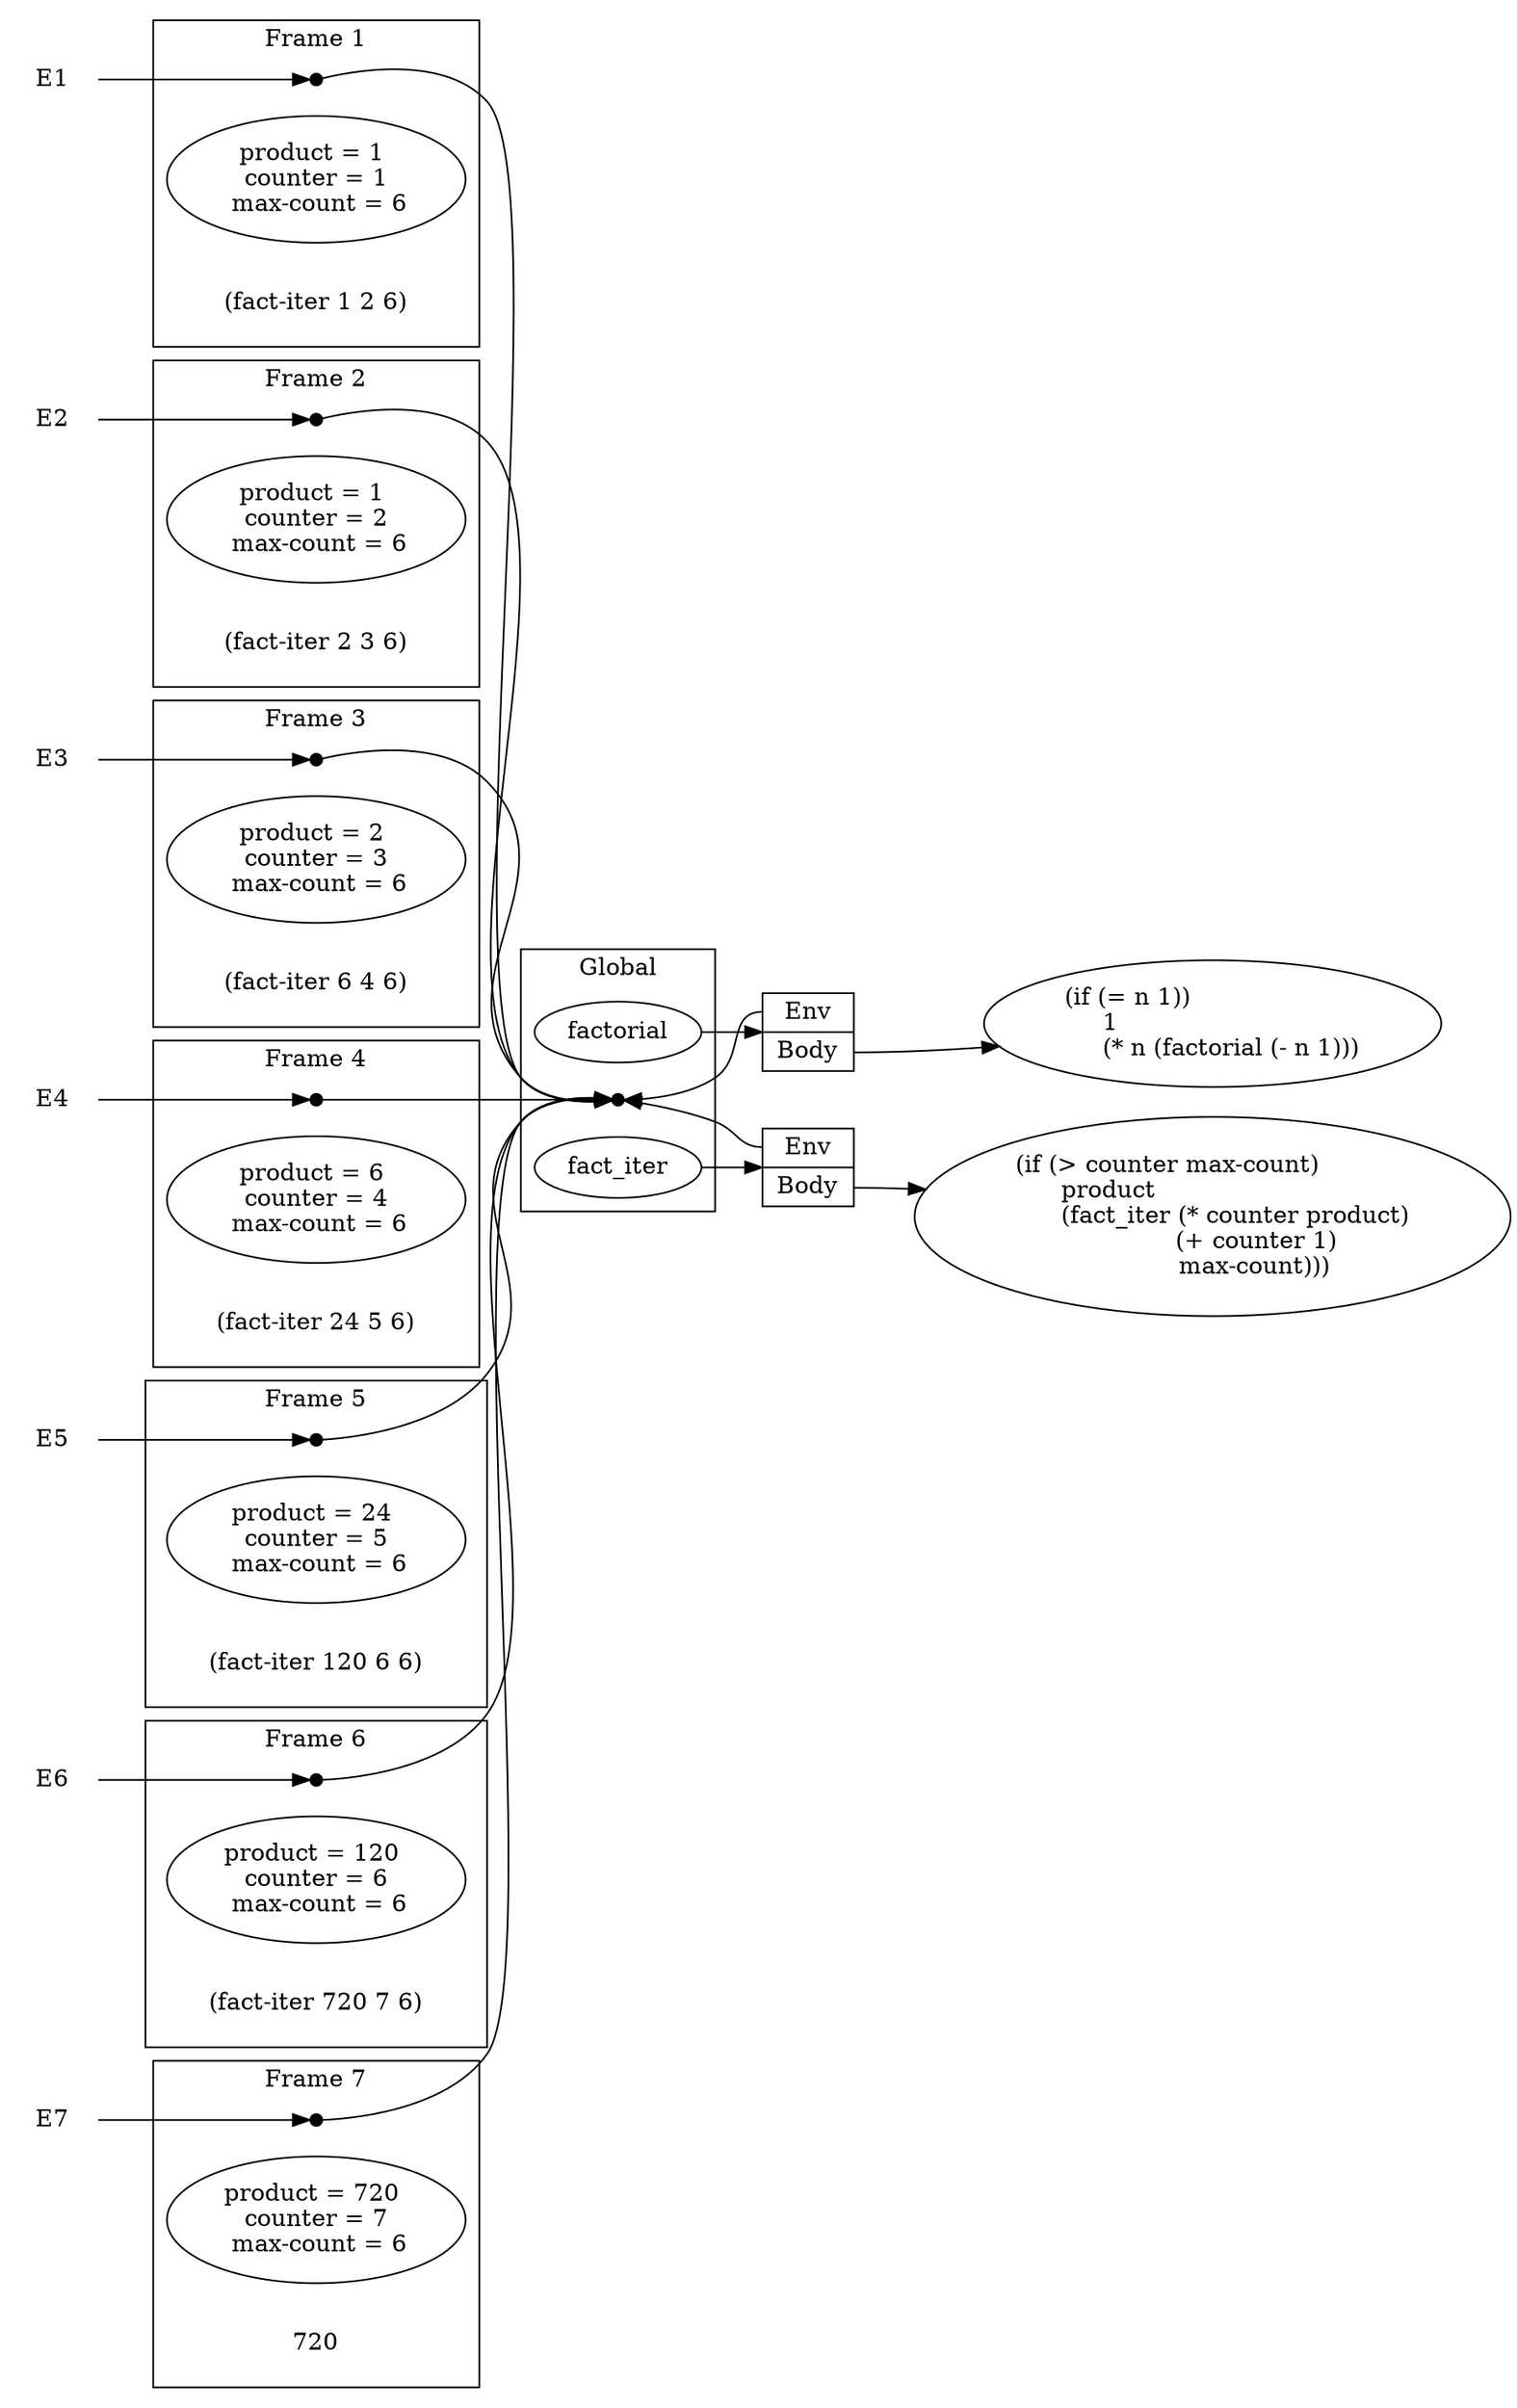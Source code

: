 digraph {
  rankdir=LR
  subgraph cluster_global {
    global_handle[label="", style="filled", fillcolor="black", width=0.1, height=0.1]
    factorial
    fact_iter
    label = "Global"
  }

  fact_pair[shape=record, label="<env> Env | <body> Body"]

  factorial -> fact_pair
  fact_body[label="(if (= n 1))\l     1\l     (* n (factorial (- n 1)))"]
  fact_pair:body -> fact_body
  fact_pair:env -> global_handle

  fact_iter_pair[shape=record, label="<env> Env | <body> Body"]
  fact_iter -> fact_iter_pair

  fact_iter_pair:env -> global_handle

  fact_iter_body[label="(if (> counter max-count)\l      product\l      (fact_iter (* counter product)\l                     (+ counter 1)\l           max-count)))"]
  fact_iter_pair:body -> fact_iter_body


  subgraph cluster_frame1 {
    label = "Frame 1"
    frame1_handle[label="", style="filled", fillcolor="black", width=0.1, height=0.1]
    frame1_values[label="product = 1 \n counter = 1 \n max-count = 6"]
    step1[color="white", label="(fact-iter 1 2 6)"]
  }

  frame1_handle -> global_handle;

  E1[color="white"]
  E1 -> frame1_handle

  subgraph cluster_frame2 {
    label = "Frame 2"
    frame2_handle[label="", style="filled", fillcolor="black", width=0.1, height=0.1]
    frame2_values[label="product = 1 \n counter = 2 \n max-count = 6"]
    step2[color="white", label="(fact-iter 2 3 6)"]
  }

  frame2_handle -> global_handle;
  E2[color="white"]
  E2 -> frame2_handle

  subgraph cluster_frame3 {
    label = "Frame 3"
    frame3_handle[label="", style="filled", fillcolor="black", width=0.1, height=0.1]
    frame3_values[label="product = 2 \n counter = 3 \n max-count = 6"]
    step3[color="white", label="(fact-iter 6 4 6)"]
  }

  frame3_handle -> global_handle;
  E3[color="white"]
  E3 -> frame3_handle

  subgraph cluster_frame4 {
    label = "Frame 4"
    frame4_handle[label="", style="filled", fillcolor="black", width=0.1, height=0.1]
    frame4_values[label="product = 6 \n counter = 4 \n max-count = 6"]
    step4[color="white", label="(fact-iter 24 5 6)"]
  }

  frame4_handle -> global_handle;
  E4[color="white"]
  E4 ->frame4_handle

  subgraph cluster_frame5 {
    label = "Frame 5"
    frame5_handle[label="", style="filled", fillcolor="black", width=0.1, height=0.1]
    frame5_values[label="product = 24 \n counter = 5 \n max-count = 6"]
    step5[color="white", label="(fact-iter 120 6 6)"]
  }

  frame5_handle -> global_handle;
  E5[color="white"]
  E5 -> frame5_handle

  subgraph cluster_frame6 {
    label = "Frame 6"
    frame6_handle[label="", style="filled", fillcolor="black", width=0.1, height=0.1]
    frame6_values[label="product = 120 \n counter = 6 \n max-count = 6"]
    step6[color="white", label="(fact-iter 720 7 6)"]
  }

  frame6_handle -> global_handle;
  E6[color="white"]
  E6 -> frame6_handle

  subgraph cluster_frame7 {
    label = "Frame 7"
    frame7_handle[label="", style="filled", fillcolor="black", width=0.1, height=0.1]
    frame7_values[label="product = 720 \n counter = 7 \n max-count = 6"]
    step7[color="white", label="720"]
  }

  frame7_handle -> global_handle;
  E7[color="white"]
  E7 -> frame7_handle
}
